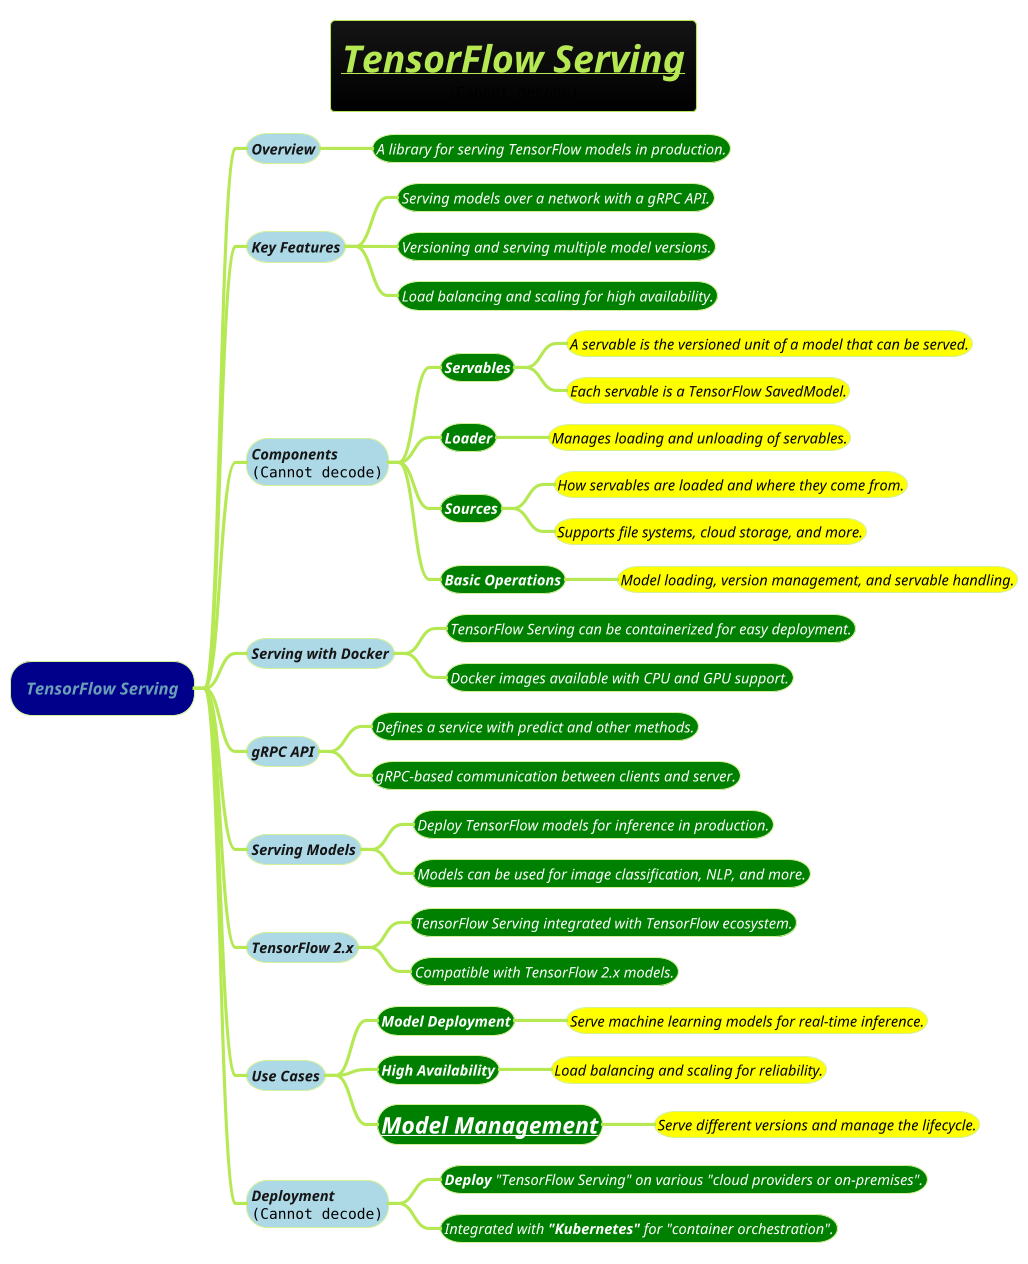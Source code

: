 @startmindmap
title =<i><b><u>TensorFlow Serving\n<img:images/img_11.png{scale=.45}>

!theme hacker

*[#darkblue] <i>TensorFlow Serving
**[#lightblue] <i><size:14>Overview
***[#green] <color #white><i><size:14>A library for serving TensorFlow models in production.
**[#lightblue] <i><size:14>Key Features
***[#green] <color #white><i><size:14>Serving models over a network with a gRPC API.
***[#green] <color #white><i><size:14>Versioning and serving multiple model versions.
***[#green] <color #white><i><size:14>Load balancing and scaling for high availability.
**[#lightblue] <i><size:14>Components\n<img:images/img_10.png{scale=.7}>
***[#green] <b><color #white><i><size:14>Servables
****[#yellow] <color #black><i><size:14>A servable is the versioned unit of a model that can be served.
****[#yellow] <color #black><i><size:14>Each servable is a TensorFlow SavedModel.
***[#green] <b><color #white><i><size:14>Loader
****[#yellow] <color #black><i><size:14>Manages loading and unloading of servables.
***[#green] <b><color #white><i><size:14>Sources
****[#yellow] <color #black><i><size:14>How servables are loaded and where they come from.
****[#yellow] <color #black><i><size:14>Supports file systems, cloud storage, and more.
***[#green] <b><color #white><i><size:14>Basic Operations
****[#yellow] <color #black><i><size:14>Model loading, version management, and servable handling.
**[#lightblue] <i><size:14>Serving with Docker
***[#green] <color #white><i><size:14>TensorFlow Serving can be containerized for easy deployment.
***[#green] <color #white><i><size:14>Docker images available with CPU and GPU support.
**[#lightblue] <i><size:14>gRPC API
***[#green] <color #white><i><size:14>Defines a service with predict and other methods.
***[#green] <color #white><i><size:14>gRPC-based communication between clients and server.
**[#lightblue] <i><size:14>Serving Models
***[#green] <color #white><i><size:14>Deploy TensorFlow models for inference in production.
***[#green] <color #white><i><size:14>Models can be used for image classification, NLP, and more.
**[#lightblue] <i><size:14>TensorFlow 2.x
***[#green] <color #white><i><size:14>TensorFlow Serving integrated with TensorFlow ecosystem.
***[#green] <color #white><i><size:14>Compatible with TensorFlow 2.x models.
**[#lightblue] <i><size:14>Use Cases
***[#green] <b><color #white><i><size:14>Model Deployment
****[#yellow] <color #black><i><size:14>Serve machine learning models for real-time inference.
***[#green] <b><color #white><i><size:14>High Availability
****[#yellow] <color #black><i><size:14>Load balancing and scaling for reliability.
***[#green] <b><color #white><i><size:22>[[Model-Management.puml Model Management]]
****[#yellow] <color #black><i><size:14>Serve different versions and manage the lifecycle.
**[#lightblue] <i><size:14>Deployment\n<img:images/img_12.png{scale=.7}>
***[#green] <color #white><i><size:14>**Deploy** "TensorFlow Serving" on various "cloud providers or on-premises".
***[#green] <color #white><i><size:14>Integrated with **"Kubernetes"** for "container orchestration".
@endmindmap
